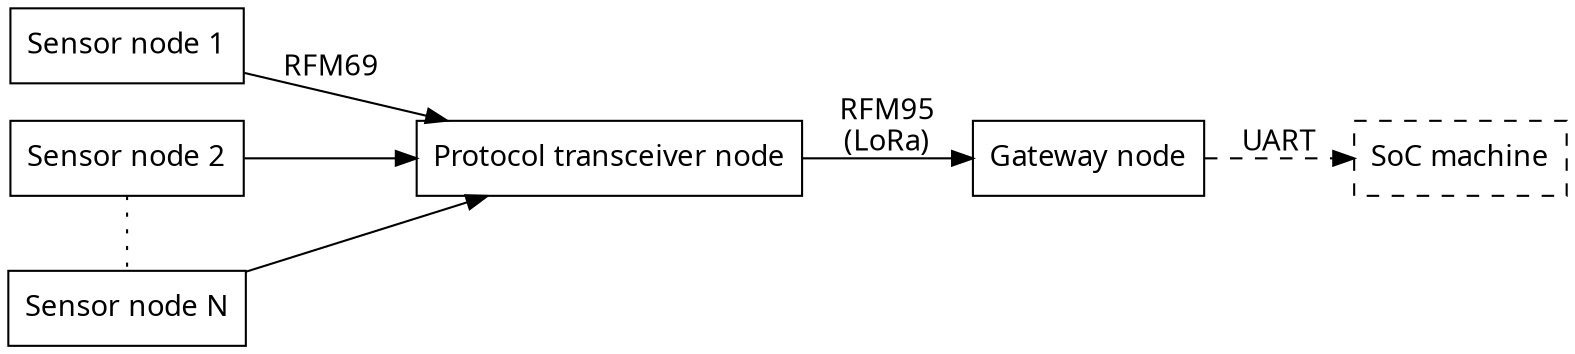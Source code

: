 // Hiveeyes radio link data acquisition
digraph hiveeyes_radio_link {

    // Options
    rankdir=LR;
    ranksep=0.5;

    // Style
    //graph [splines=ortho];
    node [pin=true, shape="box", fontname="Verdana"];
    edge [fontname="Verdana"];

    // Graph nodes represent hardware node units
    "sensor-1"      [label="Sensor node 1"];
    "sensor-2"      [label="Sensor node 2"];
    "sensor-N"      [label="Sensor node N"];
    "transceiver"   [label="Protocol transceiver node"];
    "gateway"       [label="Gateway node"];
    "soc"           [label="SoC machine", style=dashed];

    // Graph edges represent radio families and
    // protocols spoken between node units.
    "sensor-1"      -> "transceiver"    [label="RFM69"];
    "sensor-2"      -> "transceiver";
    "sensor-N"      -> "transceiver";
    "transceiver"   -> "gateway"        [label="RFM95\n(LoRa)"];
    "gateway"       -> "soc"            [label="UART", style=dashed];

    // Draw a dotted line between sensor-2
    // and sensor-N, but retain node positions.
    "sensor-2"      -> "sensor-N"       [dir=none, style=dotted];
    {rank=same; "sensor-1"; "sensor-2"; "sensor-N" };

}
